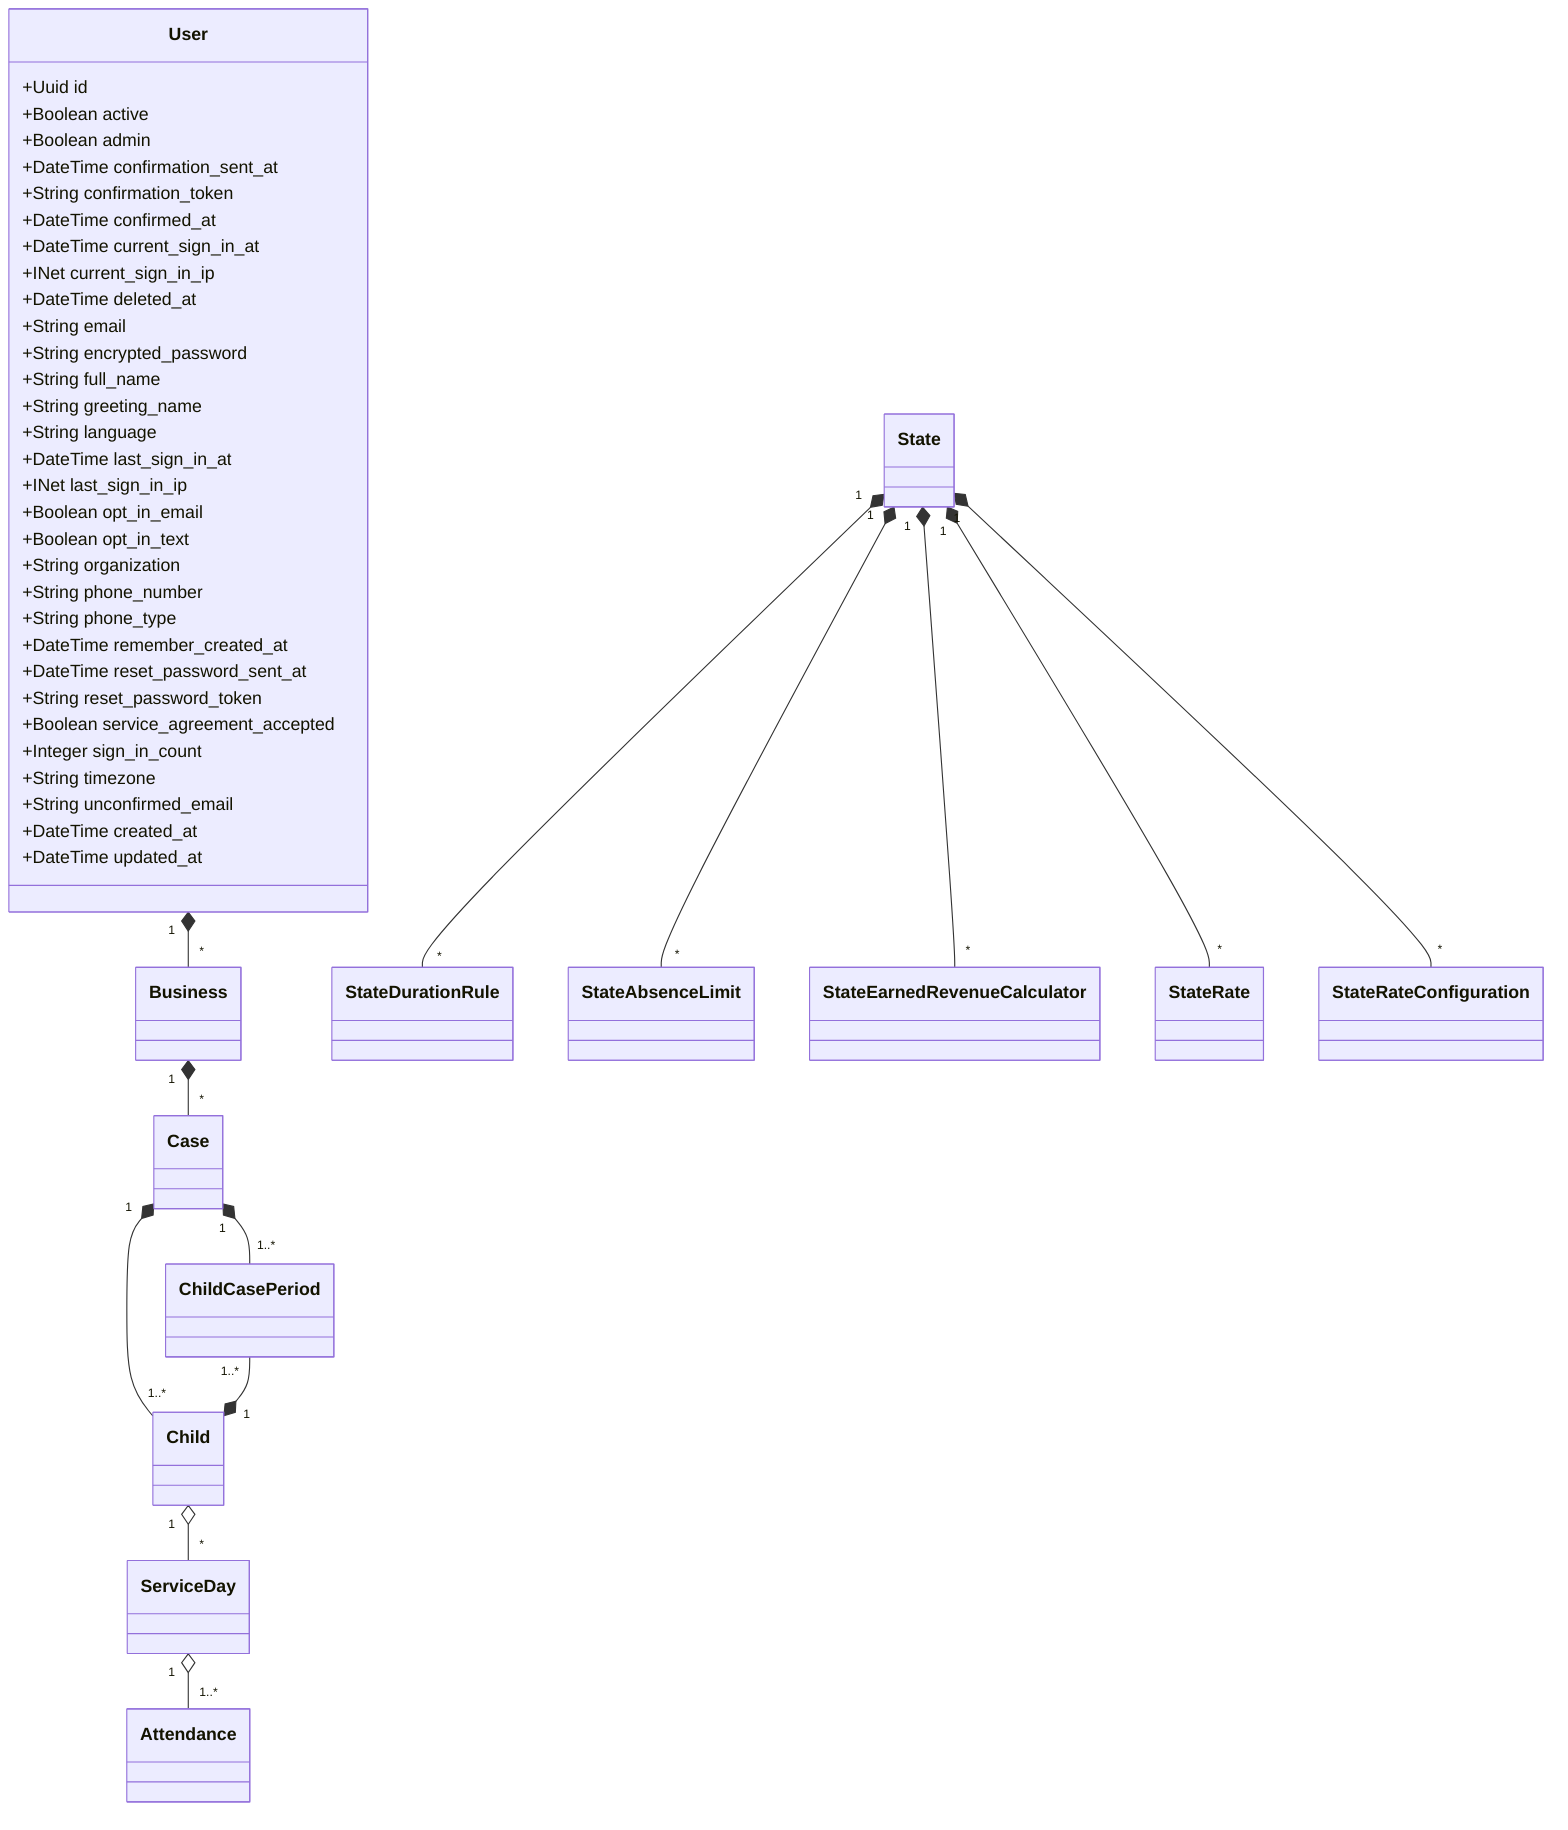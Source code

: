 %% TODO: Attributes and Methods
classDiagram
  class Attendance
  class Business
  class Case
  class Child
  class ChildCasePeriod
  class ServiceDay
  class User {
    +Uuid id
    +Boolean active
    +Boolean admin
    +DateTime confirmation_sent_at
    +String confirmation_token
    +DateTime confirmed_at
    +DateTime current_sign_in_at
    +INet current_sign_in_ip
    +DateTime deleted_at
    +String email
    +String encrypted_password
    +String full_name
    +String greeting_name
    +String language
    +DateTime last_sign_in_at
    +INet last_sign_in_ip
    +Boolean opt_in_email
    +Boolean opt_in_text
    +String organization
    +String phone_number
    +String phone_type
    +DateTime remember_created_at
    +DateTime reset_password_sent_at
    +String reset_password_token
    +Boolean service_agreement_accepted
    +Integer sign_in_count
    +String timezone
    +String unconfirmed_email
    +DateTime created_at
    +DateTime updated_at
  }
  User "1" *-- "*" Business
  Business "1" *-- "*" Case
  Case "1" *-- "1..*" ChildCasePeriod
  Case "1" *-- "1..*" Child
  ChildCasePeriod "1..*" --* "1" Child
  Child "1" o-- "*" ServiceDay
  ServiceDay "1" o-- "1..*" Attendance
  class State
  class StateDurationRule
  class StateAbsenceLimit
  class StateEarnedRevenueCalculator
  class StateRate
  class StateRateConfiguration
  State "1" *-- "*" StateDurationRule
  State "1" *-- "*" StateAbsenceLimit
  State "1" *-- "*" StateEarnedRevenueCalculator
  State "1" *-- "*" StateRate
  State "1" *-- "*" StateRateConfiguration